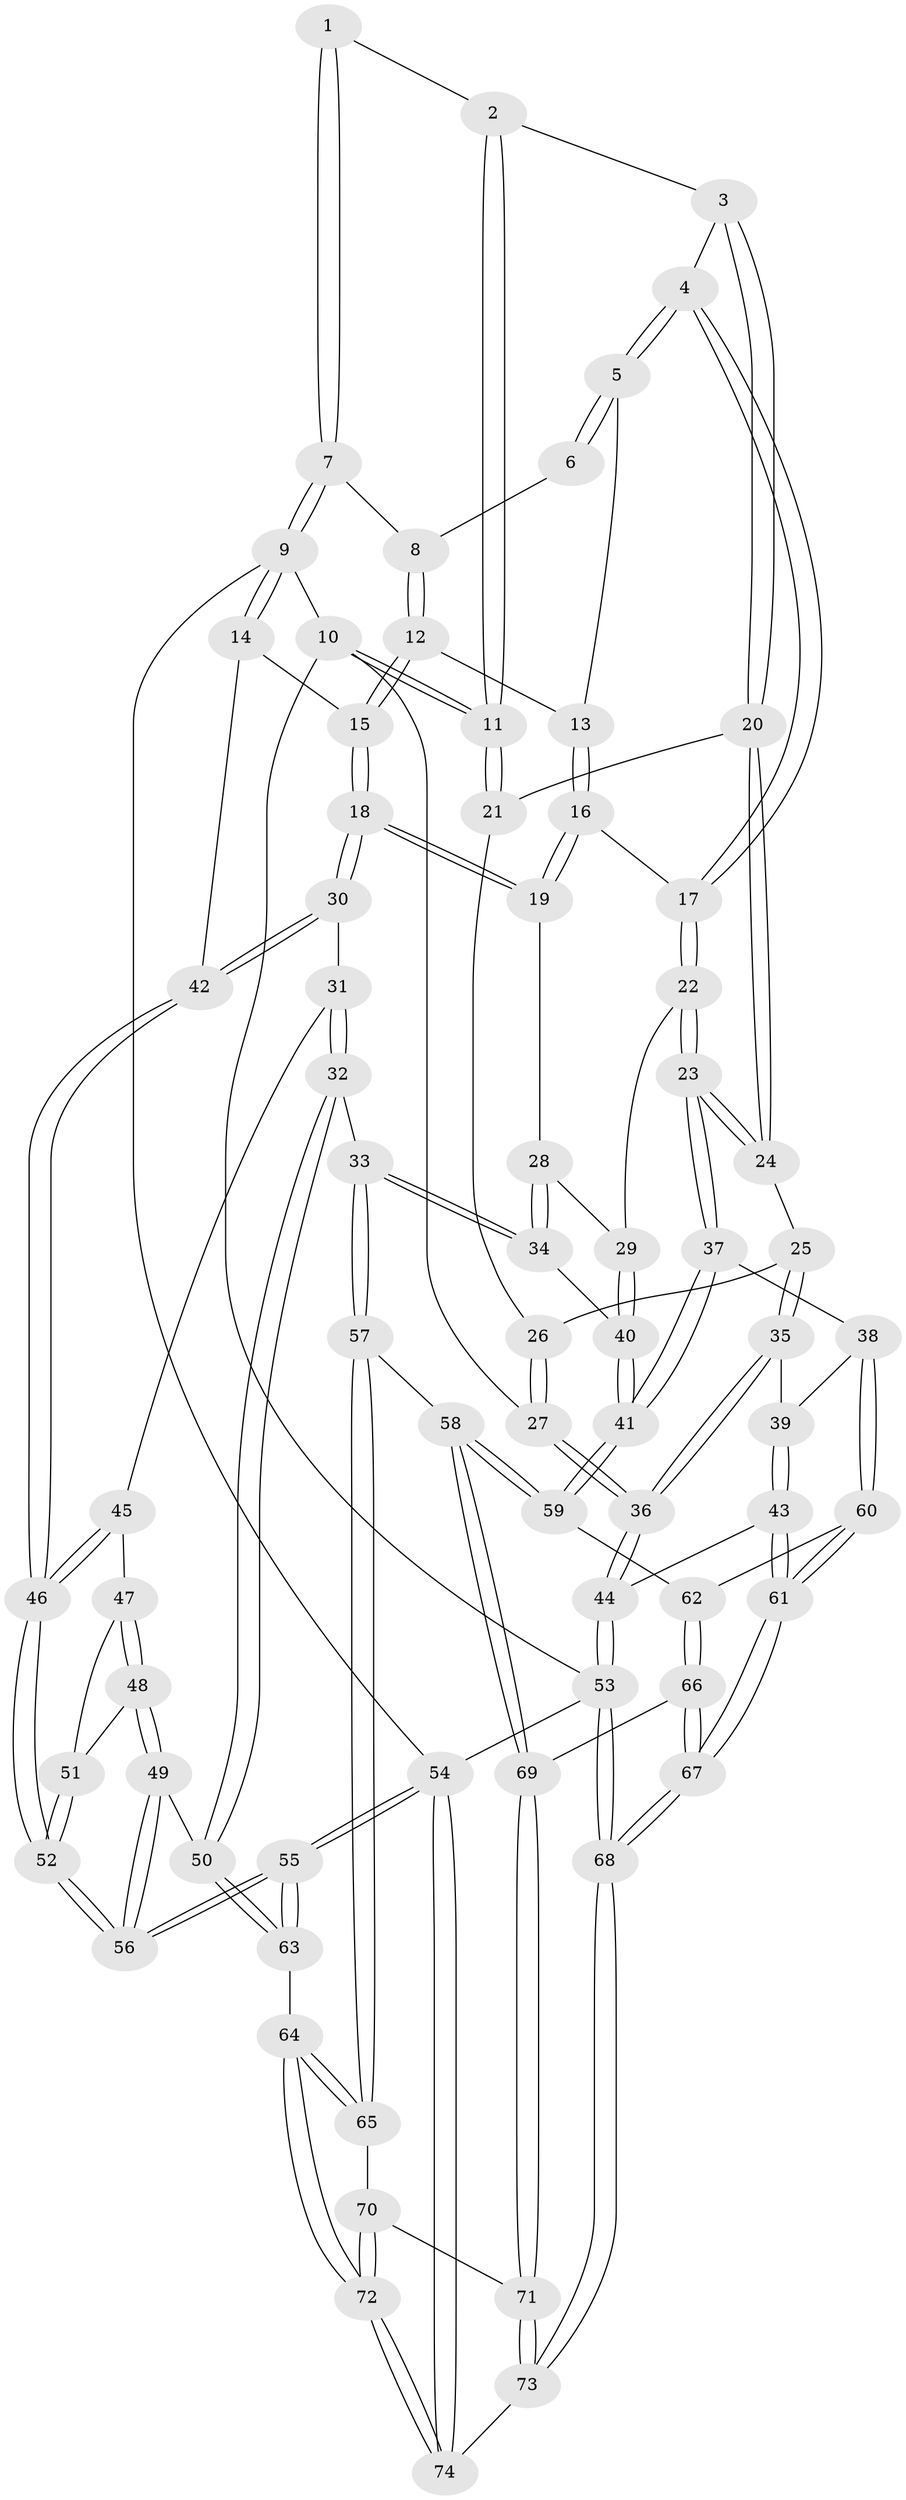 // Generated by graph-tools (version 1.1) at 2025/27/03/09/25 03:27:08]
// undirected, 74 vertices, 182 edges
graph export_dot {
graph [start="1"]
  node [color=gray90,style=filled];
  1 [pos="+0.6814423440580816+0"];
  2 [pos="+0.34655615792050404+0"];
  3 [pos="+0.398549095634291+0.11258618942543668"];
  4 [pos="+0.518238737243352+0.12938733655010076"];
  5 [pos="+0.6546387791265376+0.09689993873368784"];
  6 [pos="+0.6760353366775168+0"];
  7 [pos="+1+0"];
  8 [pos="+0.8316676125115072+0.07521639544056481"];
  9 [pos="+1+0"];
  10 [pos="+0+0"];
  11 [pos="+0+0"];
  12 [pos="+0.814779496605161+0.13744501195317615"];
  13 [pos="+0.678879789600412+0.12208417166536428"];
  14 [pos="+1+0.1548246390269167"];
  15 [pos="+0.8897965043088958+0.21809375121339192"];
  16 [pos="+0.6775558934461526+0.34058069149575043"];
  17 [pos="+0.6085877206736047+0.3345295015917379"];
  18 [pos="+0.7645919372767126+0.3915093767769691"];
  19 [pos="+0.7223407408139408+0.37296350603171713"];
  20 [pos="+0.324327123762033+0.24238015306143282"];
  21 [pos="+0.0328290567380008+0.005184089424925111"];
  22 [pos="+0.42496649085296084+0.38674205121719585"];
  23 [pos="+0.32738514339921954+0.35489519675391373"];
  24 [pos="+0.3069809626504396+0.3314720372299398"];
  25 [pos="+0.22793997564944318+0.3439220676908661"];
  26 [pos="+0.1833352138779198+0.3253135442945612"];
  27 [pos="+0+0.21752981954338266"];
  28 [pos="+0.5961631958372613+0.4856250535546515"];
  29 [pos="+0.4621336323214548+0.44373642778649613"];
  30 [pos="+0.7797873117521027+0.4211887964692535"];
  31 [pos="+0.7812235337755987+0.4389559851371083"];
  32 [pos="+0.6890245872942493+0.6483920570830091"];
  33 [pos="+0.6747248400804587+0.6496505013993422"];
  34 [pos="+0.5964375021289713+0.6098373093032171"];
  35 [pos="+0.10650430283197845+0.4812108096800493"];
  36 [pos="+0+0.5021455323292234"];
  37 [pos="+0.30262714899446785+0.6061378735356326"];
  38 [pos="+0.2660227496903498+0.6300214147103953"];
  39 [pos="+0.1168567527710948+0.5203012460001855"];
  40 [pos="+0.517686957275208+0.594872651441402"];
  41 [pos="+0.4186837410008241+0.6699571121042727"];
  42 [pos="+1+0.39563865367308004"];
  43 [pos="+0.08246944745197961+0.6909918028303244"];
  44 [pos="+0+0.6335718743397666"];
  45 [pos="+0.8726056378122756+0.5211799966516243"];
  46 [pos="+1+0.44408208135710164"];
  47 [pos="+0.8791004836702905+0.5326293890651963"];
  48 [pos="+0.863541694296676+0.6688421282866989"];
  49 [pos="+0.8397655017019785+0.6917624817405048"];
  50 [pos="+0.7648181473331013+0.7166084901871532"];
  51 [pos="+1+0.6218398526326286"];
  52 [pos="+1+0.6478247068135091"];
  53 [pos="+0+1"];
  54 [pos="+1+1"];
  55 [pos="+1+1"];
  56 [pos="+1+0.9613443384330526"];
  57 [pos="+0.541754214699544+0.8076570654159739"];
  58 [pos="+0.44088820693542347+0.7866198354697118"];
  59 [pos="+0.43804249648840826+0.7765975341480253"];
  60 [pos="+0.2022293432973139+0.706436196270948"];
  61 [pos="+0.14781797910341601+0.7383073718965348"];
  62 [pos="+0.21960645352602734+0.7174534506243555"];
  63 [pos="+0.7793997481652271+0.8265590536417682"];
  64 [pos="+0.7158231902376359+0.8938138208805813"];
  65 [pos="+0.5643384169571821+0.8445352226470318"];
  66 [pos="+0.38307579456325463+0.8483119835479345"];
  67 [pos="+0.12684305195648726+1"];
  68 [pos="+0.03775762803102598+1"];
  69 [pos="+0.3888919345093973+0.8453615175314126"];
  70 [pos="+0.5588061596895081+0.8696677973753876"];
  71 [pos="+0.5056829947523704+0.9994107425703633"];
  72 [pos="+0.6952317090731592+1"];
  73 [pos="+0.5161008498184124+1"];
  74 [pos="+0.6924630723144717+1"];
  1 -- 2;
  1 -- 7;
  1 -- 7;
  2 -- 3;
  2 -- 11;
  2 -- 11;
  3 -- 4;
  3 -- 20;
  3 -- 20;
  4 -- 5;
  4 -- 5;
  4 -- 17;
  4 -- 17;
  5 -- 6;
  5 -- 6;
  5 -- 13;
  6 -- 8;
  7 -- 8;
  7 -- 9;
  7 -- 9;
  8 -- 12;
  8 -- 12;
  9 -- 10;
  9 -- 14;
  9 -- 14;
  9 -- 54;
  10 -- 11;
  10 -- 11;
  10 -- 27;
  10 -- 53;
  11 -- 21;
  11 -- 21;
  12 -- 13;
  12 -- 15;
  12 -- 15;
  13 -- 16;
  13 -- 16;
  14 -- 15;
  14 -- 42;
  15 -- 18;
  15 -- 18;
  16 -- 17;
  16 -- 19;
  16 -- 19;
  17 -- 22;
  17 -- 22;
  18 -- 19;
  18 -- 19;
  18 -- 30;
  18 -- 30;
  19 -- 28;
  20 -- 21;
  20 -- 24;
  20 -- 24;
  21 -- 26;
  22 -- 23;
  22 -- 23;
  22 -- 29;
  23 -- 24;
  23 -- 24;
  23 -- 37;
  23 -- 37;
  24 -- 25;
  25 -- 26;
  25 -- 35;
  25 -- 35;
  26 -- 27;
  26 -- 27;
  27 -- 36;
  27 -- 36;
  28 -- 29;
  28 -- 34;
  28 -- 34;
  29 -- 40;
  29 -- 40;
  30 -- 31;
  30 -- 42;
  30 -- 42;
  31 -- 32;
  31 -- 32;
  31 -- 45;
  32 -- 33;
  32 -- 50;
  32 -- 50;
  33 -- 34;
  33 -- 34;
  33 -- 57;
  33 -- 57;
  34 -- 40;
  35 -- 36;
  35 -- 36;
  35 -- 39;
  36 -- 44;
  36 -- 44;
  37 -- 38;
  37 -- 41;
  37 -- 41;
  38 -- 39;
  38 -- 60;
  38 -- 60;
  39 -- 43;
  39 -- 43;
  40 -- 41;
  40 -- 41;
  41 -- 59;
  41 -- 59;
  42 -- 46;
  42 -- 46;
  43 -- 44;
  43 -- 61;
  43 -- 61;
  44 -- 53;
  44 -- 53;
  45 -- 46;
  45 -- 46;
  45 -- 47;
  46 -- 52;
  46 -- 52;
  47 -- 48;
  47 -- 48;
  47 -- 51;
  48 -- 49;
  48 -- 49;
  48 -- 51;
  49 -- 50;
  49 -- 56;
  49 -- 56;
  50 -- 63;
  50 -- 63;
  51 -- 52;
  51 -- 52;
  52 -- 56;
  52 -- 56;
  53 -- 68;
  53 -- 68;
  53 -- 54;
  54 -- 55;
  54 -- 55;
  54 -- 74;
  54 -- 74;
  55 -- 56;
  55 -- 56;
  55 -- 63;
  55 -- 63;
  57 -- 58;
  57 -- 65;
  57 -- 65;
  58 -- 59;
  58 -- 59;
  58 -- 69;
  58 -- 69;
  59 -- 62;
  60 -- 61;
  60 -- 61;
  60 -- 62;
  61 -- 67;
  61 -- 67;
  62 -- 66;
  62 -- 66;
  63 -- 64;
  64 -- 65;
  64 -- 65;
  64 -- 72;
  64 -- 72;
  65 -- 70;
  66 -- 67;
  66 -- 67;
  66 -- 69;
  67 -- 68;
  67 -- 68;
  68 -- 73;
  68 -- 73;
  69 -- 71;
  69 -- 71;
  70 -- 71;
  70 -- 72;
  70 -- 72;
  71 -- 73;
  71 -- 73;
  72 -- 74;
  72 -- 74;
  73 -- 74;
}
